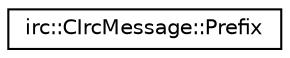 digraph "Graphical Class Hierarchy"
{
 // LATEX_PDF_SIZE
  edge [fontname="Helvetica",fontsize="10",labelfontname="Helvetica",labelfontsize="10"];
  node [fontname="Helvetica",fontsize="10",shape=record];
  rankdir="LR";
  Node0 [label="irc::CIrcMessage::Prefix",height=0.2,width=0.4,color="black", fillcolor="white", style="filled",URL="$structirc_1_1CIrcMessage_1_1Prefix.html",tooltip=" "];
}
